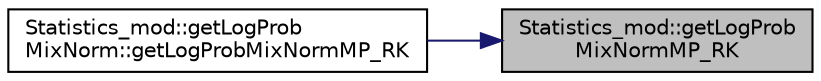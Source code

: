 digraph "Statistics_mod::getLogProbMixNormMP_RK"
{
 // LATEX_PDF_SIZE
  edge [fontname="Helvetica",fontsize="10",labelfontname="Helvetica",labelfontsize="10"];
  node [fontname="Helvetica",fontsize="10",shape=record];
  rankdir="RL";
  Node1 [label="Statistics_mod::getLogProb\lMixNormMP_RK",height=0.2,width=0.4,color="black", fillcolor="grey75", style="filled", fontcolor="black",tooltip=" "];
  Node1 -> Node2 [dir="back",color="midnightblue",fontsize="10",style="solid"];
  Node2 [label="Statistics_mod::getLogProb\lMixNorm::getLogProbMixNormMP_RK",height=0.2,width=0.4,color="black", fillcolor="white", style="filled",URL="$interfaceStatistics__mod_1_1getLogProbMixNorm.html#a968d5aa48a37df7f0e595753163e3e71",tooltip=" "];
}
